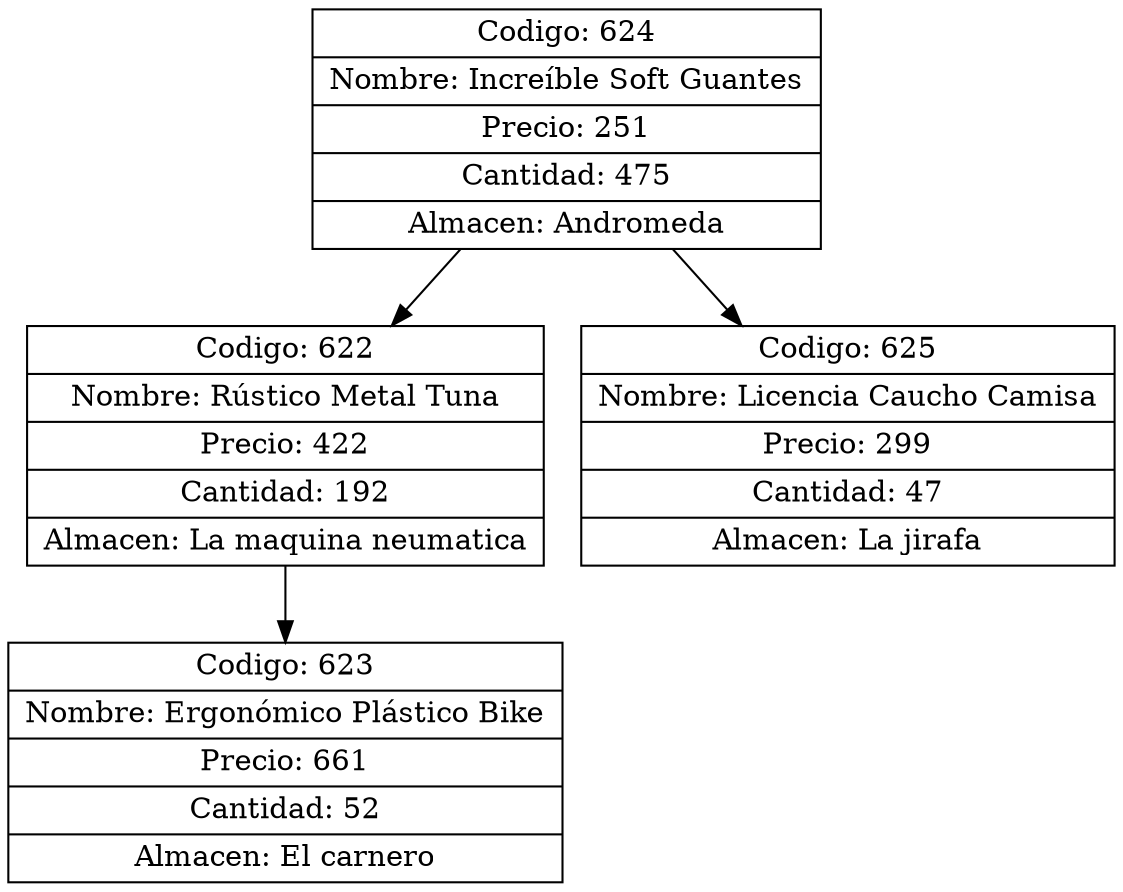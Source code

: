 digraph G{
node[shape="box" shape="record"]
nodo624[label="{ Codigo: 624 | Nombre: Increíble Soft Guantes | Precio: 251 | Cantidad: 475 | Almacen: Andromeda}"];
nodo622[label="{ Codigo: 622 | Nombre: Rústico Metal Tuna | Precio: 422 | Cantidad: 192 | Almacen: La maquina neumatica}"];
nodo623[label="{ Codigo: 623 | Nombre: Ergonómico Plástico Bike | Precio: 661 | Cantidad: 52 | Almacen: El carnero}"];
nodo622->nodo623;
nodo624->nodo622;
nodo625[label="{ Codigo: 625 | Nombre: Licencia Caucho Camisa | Precio: 299 | Cantidad: 47 | Almacen: La jirafa}"];
nodo624->nodo625;
}
